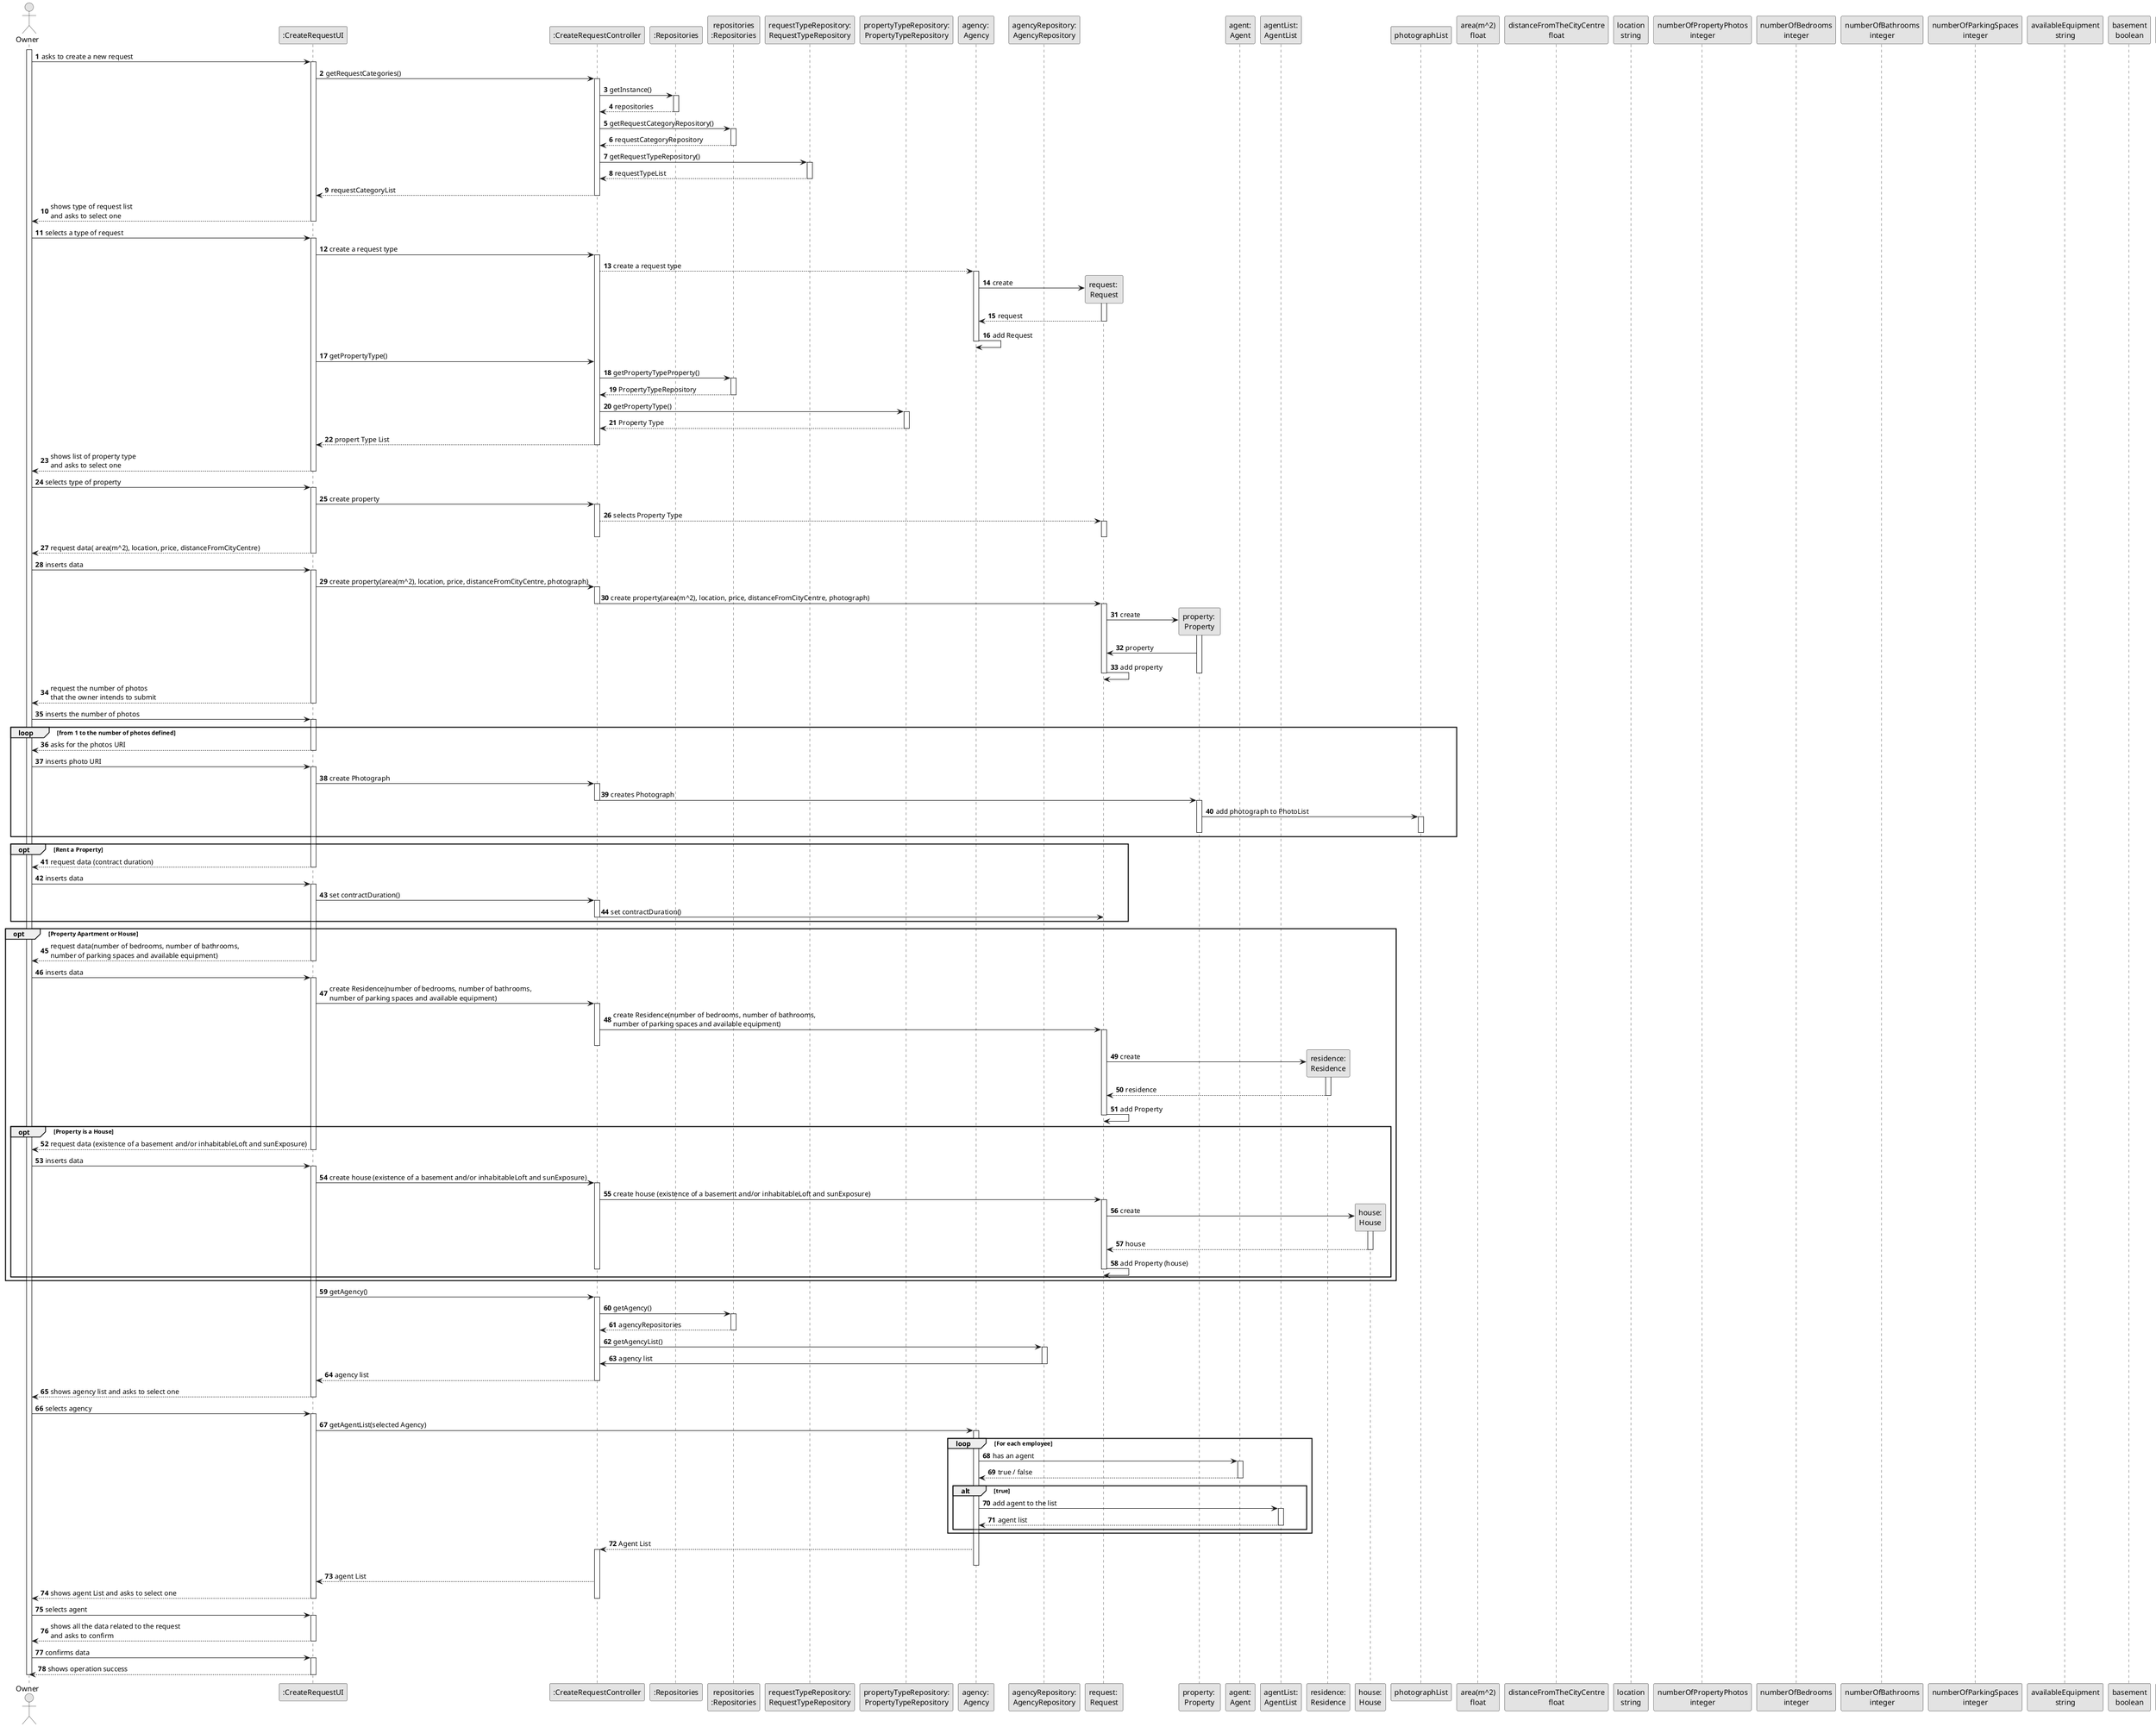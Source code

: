 @startuml
skinparam monochrome true
skinparam packageStyle rectangle
skinparam shadowing false

autonumber

'hide footbox
actor "Owner" as ADM
participant ":CreateRequestUI" as UI
participant ":CreateRequestController" as CTRL
participant ":Repositories" as Rep
participant "repositories\n:Repositories" as PLAT
participant "requestTypeRepository:\nRequestTypeRepository" as TaskCategoryRepository
participant "propertyTypeRepository:\nPropertyTypeRepository" as ProType
participant "agency: \nAgency" as A
participant "agencyRepository:\nAgencyRepository" as ARep
participant "request: \nRequest" as Req
participant "property: \nProperty" as Prop
participant "agent:\nAgent" as Agent
participant "agentList:\nAgentList" as AgList
participant "residence:\nResidence" as R
participant "house:\nHouse" as House
participant "photographList" as PhotoList
participant "area(m^2)\nfloat"
participant "distanceFromTheCityCentre\nfloat"
participant "location\nstring"
participant "numberOfPropertyPhotos\ninteger"
participant "numberOfBedrooms\ninteger"
participant "numberOfBathrooms\ninteger"
participant "numberOfParkingSpaces\ninteger"
participant "availableEquipment\nstring"
participant "basement\nboolean"
participant "inhabitableLoft\nboolean"
participant "sunExposure\nstring"
participant "price\nfloat"
participant "contractDuration\ninteger"

activate ADM

        ADM -> UI : asks to create a new request

        activate UI

            UI -> CTRL : getRequestCategories()
            activate CTRL

                CTRL -> Rep : getInstance()
                activate Rep

                    Rep --> CTRL: repositories
                deactivate Rep

                CTRL -> PLAT : getRequestCategoryRepository()
                activate PLAT

                    PLAT --> CTRL: requestCategoryRepository
                deactivate PLAT

                CTRL -> TaskCategoryRepository : getRequestTypeRepository()
                activate TaskCategoryRepository

                    TaskCategoryRepository --> CTRL : requestTypeList
                deactivate TaskCategoryRepository

                CTRL --> UI : requestCategoryList
            deactivate CTRL

            UI --> ADM : shows type of request list \nand asks to select one
        deactivate UI

    ADM -> UI : selects a type of request
    activate UI

    UI -> CTRL : create a request type
        activate CTRL

    CTRL --> A : create a request type
    activate A

    A -> Req** : create
    activate Req

    Req --> A : request
    deactivate Req

    A -> A : add Request

    deactivate A


    UI -> CTRL : getPropertyType()

    CTRL -> PLAT : getPropertyTypeProperty()
    activate PLAT

    PLAT --> CTRL : PropertyTypeRepository
    deactivate PLAT

    CTRL -> ProType :getPropertyType()
    activate ProType

    ProType --> CTRL : Property Type
    deactivate ProType

    CTRL --> UI : propert Type List
    deactivate CTRL

        UI --> ADM : shows list of property type \nand asks to select one
    deactivate A
    deactivate UI

    ADM -> UI : selects type of property
    activate UI

        UI -> CTRL : create property
        activate CTRL

        CTRL --> Req :selects Property Type
        activate Req

        deactivate Req
        deactivate CTRL

        UI --> ADM : request data( area(m^2), location, price, distanceFromCityCentre)
    deactivate UI

    ADM -> UI : inserts data
    activate UI

        UI -> CTRL : create property(area(m^2), location, price, distanceFromCityCentre, photograph)
        activate CTRL

        CTRL -> Req : create property(area(m^2), location, price, distanceFromCityCentre, photograph)
        deactivate CTRL
    activate Req

    Req -> Prop**: create
    activate Prop

    Prop -> Req:  property
    Req -> Req :add property
    deactivate Prop
    deactivate Req

    UI --> ADM :  request the number of photos \nthat the owner intends to submit
    deactivate UI

    ADM -> UI : inserts the number of photos

    activate UI
    loop from 1 to the number of photos defined
    UI --> ADM : asks for the photos URI

    deactivate UI

    ADM -> UI : inserts photo URI
    activate UI

    UI -> CTRL : create Photograph
    activate CTRL

            CTRL -> Prop: creates Photograph
            deactivate CTRL

    activate Prop


    Prop -> PhotoList :  add photograph to PhotoList
    activate PhotoList
    deactivate Prop
    deactivate PhotoList
    end

    opt Rent a Property
    UI-->ADM : request data (contract duration)
    deactivate UI
    ADM -> UI : inserts data
    activate UI
    UI-> CTRL : set contractDuration()
    activate CTRL

    CTRL -> Req : set contractDuration()
    deactivate CTRL
    end

    opt Property Apartment or House

        UI--> ADM : request data(number of bedrooms, number of bathrooms, \nnumber of parking spaces and available equipment)
     deactivate UI

     ADM -> UI : inserts data
     activate UI
     UI-> CTRL : create Residence(number of bedrooms, number of bathrooms, \nnumber of parking spaces and available equipment)
     activate CTRL

     CTRL -> Req : create Residence(number of bedrooms, number of bathrooms, \nnumber of parking spaces and available equipment)
     activate Req
    deactivate CTRL

    Req -> R** : create
    activate R

    R --> Req : residence
    deactivate R
    Req-> Req : add Property
     deactivate Req


    opt Property is a House
    UI --> ADM : request data (existence of a basement and/or inhabitableLoft and sunExposure)
    deactivate UI
    ADM-> UI : inserts data
    activate UI
    UI-> CTRL : create house (existence of a basement and/or inhabitableLoft and sunExposure)
    activate CTRL

    CTRL -> Req : create house (existence of a basement and/or inhabitableLoft and sunExposure)
    activate Req

    Req -> House** : create
    activate House

    House --> Req: house
    deactivate House
    Req -> Req :add Property (house)
    deactivate Req
    deactivate CTRL
    end

    end


    UI -> CTRL : getAgency()
    activate CTRL

    CTRL -> PLAT : getAgency()
    activate PLAT
    PLAT--> CTRL : agencyRepositories
    deactivate PLAT
    CTRL -> ARep : getAgencyList()
    activate ARep

    ARep -> CTRL : agency list
    deactivate ARep
    CTRL --> UI : agency list
 deactivate CTRL
 UI --> ADM : shows agency list and asks to select one

 deactivate UI

    ADM -> UI : selects agency
    activate UI

    UI -> A : getAgentList(selected Agency)
    activate A
    loop For each employee
    A-> Agent : has an agent
    activate Agent

    Agent --> A : true / false
    deactivate Agent
    alt true
    A-> AgList :add agent to the list
    activate AgList

    AgList --> A : agent list
    deactivate AgList
    end

    end
    A --> CTRL : Agent List
    activate CTRL
    deactivate A
    CTRL --> UI : agent List
    UI --> ADM : shows agent List and asks to select one
    deactivate CTRL
    deactivate UI
    ADM -> UI : selects agent
    activate UI

    UI --> ADM : shows all the data related to the request \nand asks to confirm
    deactivate UI
    ADM -> UI : confirms data
    activate UI

    UI --> ADM : shows operation success
    deactivate UI
    deactivate ADM
    @enduml